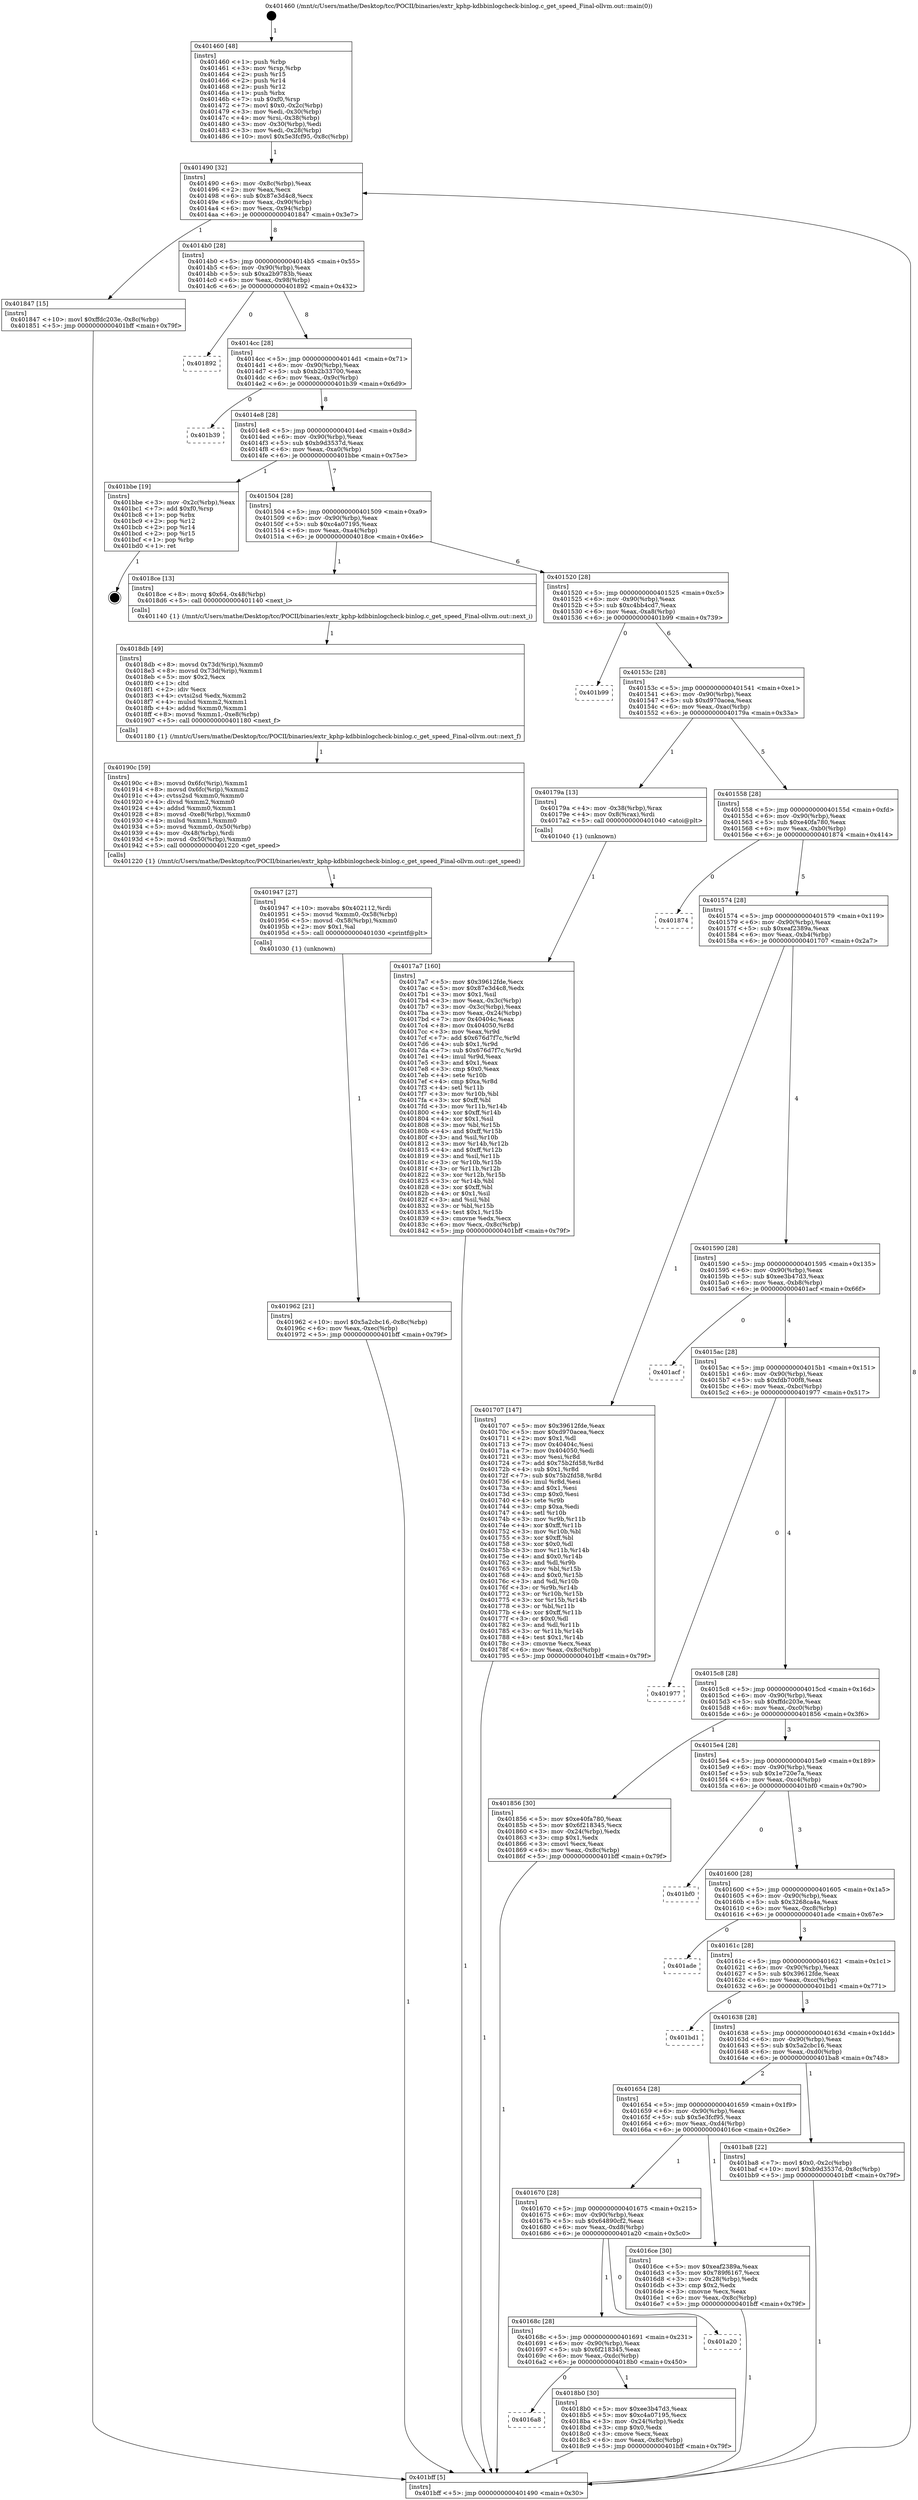 digraph "0x401460" {
  label = "0x401460 (/mnt/c/Users/mathe/Desktop/tcc/POCII/binaries/extr_kphp-kdbbinlogcheck-binlog.c_get_speed_Final-ollvm.out::main(0))"
  labelloc = "t"
  node[shape=record]

  Entry [label="",width=0.3,height=0.3,shape=circle,fillcolor=black,style=filled]
  "0x401490" [label="{
     0x401490 [32]\l
     | [instrs]\l
     &nbsp;&nbsp;0x401490 \<+6\>: mov -0x8c(%rbp),%eax\l
     &nbsp;&nbsp;0x401496 \<+2\>: mov %eax,%ecx\l
     &nbsp;&nbsp;0x401498 \<+6\>: sub $0x87e3d4c8,%ecx\l
     &nbsp;&nbsp;0x40149e \<+6\>: mov %eax,-0x90(%rbp)\l
     &nbsp;&nbsp;0x4014a4 \<+6\>: mov %ecx,-0x94(%rbp)\l
     &nbsp;&nbsp;0x4014aa \<+6\>: je 0000000000401847 \<main+0x3e7\>\l
  }"]
  "0x401847" [label="{
     0x401847 [15]\l
     | [instrs]\l
     &nbsp;&nbsp;0x401847 \<+10\>: movl $0xffdc203e,-0x8c(%rbp)\l
     &nbsp;&nbsp;0x401851 \<+5\>: jmp 0000000000401bff \<main+0x79f\>\l
  }"]
  "0x4014b0" [label="{
     0x4014b0 [28]\l
     | [instrs]\l
     &nbsp;&nbsp;0x4014b0 \<+5\>: jmp 00000000004014b5 \<main+0x55\>\l
     &nbsp;&nbsp;0x4014b5 \<+6\>: mov -0x90(%rbp),%eax\l
     &nbsp;&nbsp;0x4014bb \<+5\>: sub $0xa2b9783b,%eax\l
     &nbsp;&nbsp;0x4014c0 \<+6\>: mov %eax,-0x98(%rbp)\l
     &nbsp;&nbsp;0x4014c6 \<+6\>: je 0000000000401892 \<main+0x432\>\l
  }"]
  Exit [label="",width=0.3,height=0.3,shape=circle,fillcolor=black,style=filled,peripheries=2]
  "0x401892" [label="{
     0x401892\l
  }", style=dashed]
  "0x4014cc" [label="{
     0x4014cc [28]\l
     | [instrs]\l
     &nbsp;&nbsp;0x4014cc \<+5\>: jmp 00000000004014d1 \<main+0x71\>\l
     &nbsp;&nbsp;0x4014d1 \<+6\>: mov -0x90(%rbp),%eax\l
     &nbsp;&nbsp;0x4014d7 \<+5\>: sub $0xb2b33700,%eax\l
     &nbsp;&nbsp;0x4014dc \<+6\>: mov %eax,-0x9c(%rbp)\l
     &nbsp;&nbsp;0x4014e2 \<+6\>: je 0000000000401b39 \<main+0x6d9\>\l
  }"]
  "0x401962" [label="{
     0x401962 [21]\l
     | [instrs]\l
     &nbsp;&nbsp;0x401962 \<+10\>: movl $0x5a2cbc16,-0x8c(%rbp)\l
     &nbsp;&nbsp;0x40196c \<+6\>: mov %eax,-0xec(%rbp)\l
     &nbsp;&nbsp;0x401972 \<+5\>: jmp 0000000000401bff \<main+0x79f\>\l
  }"]
  "0x401b39" [label="{
     0x401b39\l
  }", style=dashed]
  "0x4014e8" [label="{
     0x4014e8 [28]\l
     | [instrs]\l
     &nbsp;&nbsp;0x4014e8 \<+5\>: jmp 00000000004014ed \<main+0x8d\>\l
     &nbsp;&nbsp;0x4014ed \<+6\>: mov -0x90(%rbp),%eax\l
     &nbsp;&nbsp;0x4014f3 \<+5\>: sub $0xb9d3537d,%eax\l
     &nbsp;&nbsp;0x4014f8 \<+6\>: mov %eax,-0xa0(%rbp)\l
     &nbsp;&nbsp;0x4014fe \<+6\>: je 0000000000401bbe \<main+0x75e\>\l
  }"]
  "0x401947" [label="{
     0x401947 [27]\l
     | [instrs]\l
     &nbsp;&nbsp;0x401947 \<+10\>: movabs $0x402112,%rdi\l
     &nbsp;&nbsp;0x401951 \<+5\>: movsd %xmm0,-0x58(%rbp)\l
     &nbsp;&nbsp;0x401956 \<+5\>: movsd -0x58(%rbp),%xmm0\l
     &nbsp;&nbsp;0x40195b \<+2\>: mov $0x1,%al\l
     &nbsp;&nbsp;0x40195d \<+5\>: call 0000000000401030 \<printf@plt\>\l
     | [calls]\l
     &nbsp;&nbsp;0x401030 \{1\} (unknown)\l
  }"]
  "0x401bbe" [label="{
     0x401bbe [19]\l
     | [instrs]\l
     &nbsp;&nbsp;0x401bbe \<+3\>: mov -0x2c(%rbp),%eax\l
     &nbsp;&nbsp;0x401bc1 \<+7\>: add $0xf0,%rsp\l
     &nbsp;&nbsp;0x401bc8 \<+1\>: pop %rbx\l
     &nbsp;&nbsp;0x401bc9 \<+2\>: pop %r12\l
     &nbsp;&nbsp;0x401bcb \<+2\>: pop %r14\l
     &nbsp;&nbsp;0x401bcd \<+2\>: pop %r15\l
     &nbsp;&nbsp;0x401bcf \<+1\>: pop %rbp\l
     &nbsp;&nbsp;0x401bd0 \<+1\>: ret\l
  }"]
  "0x401504" [label="{
     0x401504 [28]\l
     | [instrs]\l
     &nbsp;&nbsp;0x401504 \<+5\>: jmp 0000000000401509 \<main+0xa9\>\l
     &nbsp;&nbsp;0x401509 \<+6\>: mov -0x90(%rbp),%eax\l
     &nbsp;&nbsp;0x40150f \<+5\>: sub $0xc4a07195,%eax\l
     &nbsp;&nbsp;0x401514 \<+6\>: mov %eax,-0xa4(%rbp)\l
     &nbsp;&nbsp;0x40151a \<+6\>: je 00000000004018ce \<main+0x46e\>\l
  }"]
  "0x40190c" [label="{
     0x40190c [59]\l
     | [instrs]\l
     &nbsp;&nbsp;0x40190c \<+8\>: movsd 0x6fc(%rip),%xmm1\l
     &nbsp;&nbsp;0x401914 \<+8\>: movsd 0x6fc(%rip),%xmm2\l
     &nbsp;&nbsp;0x40191c \<+4\>: cvtss2sd %xmm0,%xmm0\l
     &nbsp;&nbsp;0x401920 \<+4\>: divsd %xmm2,%xmm0\l
     &nbsp;&nbsp;0x401924 \<+4\>: addsd %xmm0,%xmm1\l
     &nbsp;&nbsp;0x401928 \<+8\>: movsd -0xe8(%rbp),%xmm0\l
     &nbsp;&nbsp;0x401930 \<+4\>: mulsd %xmm1,%xmm0\l
     &nbsp;&nbsp;0x401934 \<+5\>: movsd %xmm0,-0x50(%rbp)\l
     &nbsp;&nbsp;0x401939 \<+4\>: mov -0x48(%rbp),%rdi\l
     &nbsp;&nbsp;0x40193d \<+5\>: movsd -0x50(%rbp),%xmm0\l
     &nbsp;&nbsp;0x401942 \<+5\>: call 0000000000401220 \<get_speed\>\l
     | [calls]\l
     &nbsp;&nbsp;0x401220 \{1\} (/mnt/c/Users/mathe/Desktop/tcc/POCII/binaries/extr_kphp-kdbbinlogcheck-binlog.c_get_speed_Final-ollvm.out::get_speed)\l
  }"]
  "0x4018ce" [label="{
     0x4018ce [13]\l
     | [instrs]\l
     &nbsp;&nbsp;0x4018ce \<+8\>: movq $0x64,-0x48(%rbp)\l
     &nbsp;&nbsp;0x4018d6 \<+5\>: call 0000000000401140 \<next_i\>\l
     | [calls]\l
     &nbsp;&nbsp;0x401140 \{1\} (/mnt/c/Users/mathe/Desktop/tcc/POCII/binaries/extr_kphp-kdbbinlogcheck-binlog.c_get_speed_Final-ollvm.out::next_i)\l
  }"]
  "0x401520" [label="{
     0x401520 [28]\l
     | [instrs]\l
     &nbsp;&nbsp;0x401520 \<+5\>: jmp 0000000000401525 \<main+0xc5\>\l
     &nbsp;&nbsp;0x401525 \<+6\>: mov -0x90(%rbp),%eax\l
     &nbsp;&nbsp;0x40152b \<+5\>: sub $0xc4bb4cd7,%eax\l
     &nbsp;&nbsp;0x401530 \<+6\>: mov %eax,-0xa8(%rbp)\l
     &nbsp;&nbsp;0x401536 \<+6\>: je 0000000000401b99 \<main+0x739\>\l
  }"]
  "0x4018db" [label="{
     0x4018db [49]\l
     | [instrs]\l
     &nbsp;&nbsp;0x4018db \<+8\>: movsd 0x73d(%rip),%xmm0\l
     &nbsp;&nbsp;0x4018e3 \<+8\>: movsd 0x73d(%rip),%xmm1\l
     &nbsp;&nbsp;0x4018eb \<+5\>: mov $0x2,%ecx\l
     &nbsp;&nbsp;0x4018f0 \<+1\>: cltd\l
     &nbsp;&nbsp;0x4018f1 \<+2\>: idiv %ecx\l
     &nbsp;&nbsp;0x4018f3 \<+4\>: cvtsi2sd %edx,%xmm2\l
     &nbsp;&nbsp;0x4018f7 \<+4\>: mulsd %xmm2,%xmm1\l
     &nbsp;&nbsp;0x4018fb \<+4\>: addsd %xmm0,%xmm1\l
     &nbsp;&nbsp;0x4018ff \<+8\>: movsd %xmm1,-0xe8(%rbp)\l
     &nbsp;&nbsp;0x401907 \<+5\>: call 0000000000401180 \<next_f\>\l
     | [calls]\l
     &nbsp;&nbsp;0x401180 \{1\} (/mnt/c/Users/mathe/Desktop/tcc/POCII/binaries/extr_kphp-kdbbinlogcheck-binlog.c_get_speed_Final-ollvm.out::next_f)\l
  }"]
  "0x401b99" [label="{
     0x401b99\l
  }", style=dashed]
  "0x40153c" [label="{
     0x40153c [28]\l
     | [instrs]\l
     &nbsp;&nbsp;0x40153c \<+5\>: jmp 0000000000401541 \<main+0xe1\>\l
     &nbsp;&nbsp;0x401541 \<+6\>: mov -0x90(%rbp),%eax\l
     &nbsp;&nbsp;0x401547 \<+5\>: sub $0xd970acea,%eax\l
     &nbsp;&nbsp;0x40154c \<+6\>: mov %eax,-0xac(%rbp)\l
     &nbsp;&nbsp;0x401552 \<+6\>: je 000000000040179a \<main+0x33a\>\l
  }"]
  "0x4016a8" [label="{
     0x4016a8\l
  }", style=dashed]
  "0x40179a" [label="{
     0x40179a [13]\l
     | [instrs]\l
     &nbsp;&nbsp;0x40179a \<+4\>: mov -0x38(%rbp),%rax\l
     &nbsp;&nbsp;0x40179e \<+4\>: mov 0x8(%rax),%rdi\l
     &nbsp;&nbsp;0x4017a2 \<+5\>: call 0000000000401040 \<atoi@plt\>\l
     | [calls]\l
     &nbsp;&nbsp;0x401040 \{1\} (unknown)\l
  }"]
  "0x401558" [label="{
     0x401558 [28]\l
     | [instrs]\l
     &nbsp;&nbsp;0x401558 \<+5\>: jmp 000000000040155d \<main+0xfd\>\l
     &nbsp;&nbsp;0x40155d \<+6\>: mov -0x90(%rbp),%eax\l
     &nbsp;&nbsp;0x401563 \<+5\>: sub $0xe40fa780,%eax\l
     &nbsp;&nbsp;0x401568 \<+6\>: mov %eax,-0xb0(%rbp)\l
     &nbsp;&nbsp;0x40156e \<+6\>: je 0000000000401874 \<main+0x414\>\l
  }"]
  "0x4018b0" [label="{
     0x4018b0 [30]\l
     | [instrs]\l
     &nbsp;&nbsp;0x4018b0 \<+5\>: mov $0xee3b47d3,%eax\l
     &nbsp;&nbsp;0x4018b5 \<+5\>: mov $0xc4a07195,%ecx\l
     &nbsp;&nbsp;0x4018ba \<+3\>: mov -0x24(%rbp),%edx\l
     &nbsp;&nbsp;0x4018bd \<+3\>: cmp $0x0,%edx\l
     &nbsp;&nbsp;0x4018c0 \<+3\>: cmove %ecx,%eax\l
     &nbsp;&nbsp;0x4018c3 \<+6\>: mov %eax,-0x8c(%rbp)\l
     &nbsp;&nbsp;0x4018c9 \<+5\>: jmp 0000000000401bff \<main+0x79f\>\l
  }"]
  "0x401874" [label="{
     0x401874\l
  }", style=dashed]
  "0x401574" [label="{
     0x401574 [28]\l
     | [instrs]\l
     &nbsp;&nbsp;0x401574 \<+5\>: jmp 0000000000401579 \<main+0x119\>\l
     &nbsp;&nbsp;0x401579 \<+6\>: mov -0x90(%rbp),%eax\l
     &nbsp;&nbsp;0x40157f \<+5\>: sub $0xeaf2389a,%eax\l
     &nbsp;&nbsp;0x401584 \<+6\>: mov %eax,-0xb4(%rbp)\l
     &nbsp;&nbsp;0x40158a \<+6\>: je 0000000000401707 \<main+0x2a7\>\l
  }"]
  "0x40168c" [label="{
     0x40168c [28]\l
     | [instrs]\l
     &nbsp;&nbsp;0x40168c \<+5\>: jmp 0000000000401691 \<main+0x231\>\l
     &nbsp;&nbsp;0x401691 \<+6\>: mov -0x90(%rbp),%eax\l
     &nbsp;&nbsp;0x401697 \<+5\>: sub $0x6f218345,%eax\l
     &nbsp;&nbsp;0x40169c \<+6\>: mov %eax,-0xdc(%rbp)\l
     &nbsp;&nbsp;0x4016a2 \<+6\>: je 00000000004018b0 \<main+0x450\>\l
  }"]
  "0x401707" [label="{
     0x401707 [147]\l
     | [instrs]\l
     &nbsp;&nbsp;0x401707 \<+5\>: mov $0x39612fde,%eax\l
     &nbsp;&nbsp;0x40170c \<+5\>: mov $0xd970acea,%ecx\l
     &nbsp;&nbsp;0x401711 \<+2\>: mov $0x1,%dl\l
     &nbsp;&nbsp;0x401713 \<+7\>: mov 0x40404c,%esi\l
     &nbsp;&nbsp;0x40171a \<+7\>: mov 0x404050,%edi\l
     &nbsp;&nbsp;0x401721 \<+3\>: mov %esi,%r8d\l
     &nbsp;&nbsp;0x401724 \<+7\>: add $0x75b2fd58,%r8d\l
     &nbsp;&nbsp;0x40172b \<+4\>: sub $0x1,%r8d\l
     &nbsp;&nbsp;0x40172f \<+7\>: sub $0x75b2fd58,%r8d\l
     &nbsp;&nbsp;0x401736 \<+4\>: imul %r8d,%esi\l
     &nbsp;&nbsp;0x40173a \<+3\>: and $0x1,%esi\l
     &nbsp;&nbsp;0x40173d \<+3\>: cmp $0x0,%esi\l
     &nbsp;&nbsp;0x401740 \<+4\>: sete %r9b\l
     &nbsp;&nbsp;0x401744 \<+3\>: cmp $0xa,%edi\l
     &nbsp;&nbsp;0x401747 \<+4\>: setl %r10b\l
     &nbsp;&nbsp;0x40174b \<+3\>: mov %r9b,%r11b\l
     &nbsp;&nbsp;0x40174e \<+4\>: xor $0xff,%r11b\l
     &nbsp;&nbsp;0x401752 \<+3\>: mov %r10b,%bl\l
     &nbsp;&nbsp;0x401755 \<+3\>: xor $0xff,%bl\l
     &nbsp;&nbsp;0x401758 \<+3\>: xor $0x0,%dl\l
     &nbsp;&nbsp;0x40175b \<+3\>: mov %r11b,%r14b\l
     &nbsp;&nbsp;0x40175e \<+4\>: and $0x0,%r14b\l
     &nbsp;&nbsp;0x401762 \<+3\>: and %dl,%r9b\l
     &nbsp;&nbsp;0x401765 \<+3\>: mov %bl,%r15b\l
     &nbsp;&nbsp;0x401768 \<+4\>: and $0x0,%r15b\l
     &nbsp;&nbsp;0x40176c \<+3\>: and %dl,%r10b\l
     &nbsp;&nbsp;0x40176f \<+3\>: or %r9b,%r14b\l
     &nbsp;&nbsp;0x401772 \<+3\>: or %r10b,%r15b\l
     &nbsp;&nbsp;0x401775 \<+3\>: xor %r15b,%r14b\l
     &nbsp;&nbsp;0x401778 \<+3\>: or %bl,%r11b\l
     &nbsp;&nbsp;0x40177b \<+4\>: xor $0xff,%r11b\l
     &nbsp;&nbsp;0x40177f \<+3\>: or $0x0,%dl\l
     &nbsp;&nbsp;0x401782 \<+3\>: and %dl,%r11b\l
     &nbsp;&nbsp;0x401785 \<+3\>: or %r11b,%r14b\l
     &nbsp;&nbsp;0x401788 \<+4\>: test $0x1,%r14b\l
     &nbsp;&nbsp;0x40178c \<+3\>: cmovne %ecx,%eax\l
     &nbsp;&nbsp;0x40178f \<+6\>: mov %eax,-0x8c(%rbp)\l
     &nbsp;&nbsp;0x401795 \<+5\>: jmp 0000000000401bff \<main+0x79f\>\l
  }"]
  "0x401590" [label="{
     0x401590 [28]\l
     | [instrs]\l
     &nbsp;&nbsp;0x401590 \<+5\>: jmp 0000000000401595 \<main+0x135\>\l
     &nbsp;&nbsp;0x401595 \<+6\>: mov -0x90(%rbp),%eax\l
     &nbsp;&nbsp;0x40159b \<+5\>: sub $0xee3b47d3,%eax\l
     &nbsp;&nbsp;0x4015a0 \<+6\>: mov %eax,-0xb8(%rbp)\l
     &nbsp;&nbsp;0x4015a6 \<+6\>: je 0000000000401acf \<main+0x66f\>\l
  }"]
  "0x401a20" [label="{
     0x401a20\l
  }", style=dashed]
  "0x401acf" [label="{
     0x401acf\l
  }", style=dashed]
  "0x4015ac" [label="{
     0x4015ac [28]\l
     | [instrs]\l
     &nbsp;&nbsp;0x4015ac \<+5\>: jmp 00000000004015b1 \<main+0x151\>\l
     &nbsp;&nbsp;0x4015b1 \<+6\>: mov -0x90(%rbp),%eax\l
     &nbsp;&nbsp;0x4015b7 \<+5\>: sub $0xfdb700f8,%eax\l
     &nbsp;&nbsp;0x4015bc \<+6\>: mov %eax,-0xbc(%rbp)\l
     &nbsp;&nbsp;0x4015c2 \<+6\>: je 0000000000401977 \<main+0x517\>\l
  }"]
  "0x4017a7" [label="{
     0x4017a7 [160]\l
     | [instrs]\l
     &nbsp;&nbsp;0x4017a7 \<+5\>: mov $0x39612fde,%ecx\l
     &nbsp;&nbsp;0x4017ac \<+5\>: mov $0x87e3d4c8,%edx\l
     &nbsp;&nbsp;0x4017b1 \<+3\>: mov $0x1,%sil\l
     &nbsp;&nbsp;0x4017b4 \<+3\>: mov %eax,-0x3c(%rbp)\l
     &nbsp;&nbsp;0x4017b7 \<+3\>: mov -0x3c(%rbp),%eax\l
     &nbsp;&nbsp;0x4017ba \<+3\>: mov %eax,-0x24(%rbp)\l
     &nbsp;&nbsp;0x4017bd \<+7\>: mov 0x40404c,%eax\l
     &nbsp;&nbsp;0x4017c4 \<+8\>: mov 0x404050,%r8d\l
     &nbsp;&nbsp;0x4017cc \<+3\>: mov %eax,%r9d\l
     &nbsp;&nbsp;0x4017cf \<+7\>: add $0x676d7f7c,%r9d\l
     &nbsp;&nbsp;0x4017d6 \<+4\>: sub $0x1,%r9d\l
     &nbsp;&nbsp;0x4017da \<+7\>: sub $0x676d7f7c,%r9d\l
     &nbsp;&nbsp;0x4017e1 \<+4\>: imul %r9d,%eax\l
     &nbsp;&nbsp;0x4017e5 \<+3\>: and $0x1,%eax\l
     &nbsp;&nbsp;0x4017e8 \<+3\>: cmp $0x0,%eax\l
     &nbsp;&nbsp;0x4017eb \<+4\>: sete %r10b\l
     &nbsp;&nbsp;0x4017ef \<+4\>: cmp $0xa,%r8d\l
     &nbsp;&nbsp;0x4017f3 \<+4\>: setl %r11b\l
     &nbsp;&nbsp;0x4017f7 \<+3\>: mov %r10b,%bl\l
     &nbsp;&nbsp;0x4017fa \<+3\>: xor $0xff,%bl\l
     &nbsp;&nbsp;0x4017fd \<+3\>: mov %r11b,%r14b\l
     &nbsp;&nbsp;0x401800 \<+4\>: xor $0xff,%r14b\l
     &nbsp;&nbsp;0x401804 \<+4\>: xor $0x1,%sil\l
     &nbsp;&nbsp;0x401808 \<+3\>: mov %bl,%r15b\l
     &nbsp;&nbsp;0x40180b \<+4\>: and $0xff,%r15b\l
     &nbsp;&nbsp;0x40180f \<+3\>: and %sil,%r10b\l
     &nbsp;&nbsp;0x401812 \<+3\>: mov %r14b,%r12b\l
     &nbsp;&nbsp;0x401815 \<+4\>: and $0xff,%r12b\l
     &nbsp;&nbsp;0x401819 \<+3\>: and %sil,%r11b\l
     &nbsp;&nbsp;0x40181c \<+3\>: or %r10b,%r15b\l
     &nbsp;&nbsp;0x40181f \<+3\>: or %r11b,%r12b\l
     &nbsp;&nbsp;0x401822 \<+3\>: xor %r12b,%r15b\l
     &nbsp;&nbsp;0x401825 \<+3\>: or %r14b,%bl\l
     &nbsp;&nbsp;0x401828 \<+3\>: xor $0xff,%bl\l
     &nbsp;&nbsp;0x40182b \<+4\>: or $0x1,%sil\l
     &nbsp;&nbsp;0x40182f \<+3\>: and %sil,%bl\l
     &nbsp;&nbsp;0x401832 \<+3\>: or %bl,%r15b\l
     &nbsp;&nbsp;0x401835 \<+4\>: test $0x1,%r15b\l
     &nbsp;&nbsp;0x401839 \<+3\>: cmovne %edx,%ecx\l
     &nbsp;&nbsp;0x40183c \<+6\>: mov %ecx,-0x8c(%rbp)\l
     &nbsp;&nbsp;0x401842 \<+5\>: jmp 0000000000401bff \<main+0x79f\>\l
  }"]
  "0x401977" [label="{
     0x401977\l
  }", style=dashed]
  "0x4015c8" [label="{
     0x4015c8 [28]\l
     | [instrs]\l
     &nbsp;&nbsp;0x4015c8 \<+5\>: jmp 00000000004015cd \<main+0x16d\>\l
     &nbsp;&nbsp;0x4015cd \<+6\>: mov -0x90(%rbp),%eax\l
     &nbsp;&nbsp;0x4015d3 \<+5\>: sub $0xffdc203e,%eax\l
     &nbsp;&nbsp;0x4015d8 \<+6\>: mov %eax,-0xc0(%rbp)\l
     &nbsp;&nbsp;0x4015de \<+6\>: je 0000000000401856 \<main+0x3f6\>\l
  }"]
  "0x401460" [label="{
     0x401460 [48]\l
     | [instrs]\l
     &nbsp;&nbsp;0x401460 \<+1\>: push %rbp\l
     &nbsp;&nbsp;0x401461 \<+3\>: mov %rsp,%rbp\l
     &nbsp;&nbsp;0x401464 \<+2\>: push %r15\l
     &nbsp;&nbsp;0x401466 \<+2\>: push %r14\l
     &nbsp;&nbsp;0x401468 \<+2\>: push %r12\l
     &nbsp;&nbsp;0x40146a \<+1\>: push %rbx\l
     &nbsp;&nbsp;0x40146b \<+7\>: sub $0xf0,%rsp\l
     &nbsp;&nbsp;0x401472 \<+7\>: movl $0x0,-0x2c(%rbp)\l
     &nbsp;&nbsp;0x401479 \<+3\>: mov %edi,-0x30(%rbp)\l
     &nbsp;&nbsp;0x40147c \<+4\>: mov %rsi,-0x38(%rbp)\l
     &nbsp;&nbsp;0x401480 \<+3\>: mov -0x30(%rbp),%edi\l
     &nbsp;&nbsp;0x401483 \<+3\>: mov %edi,-0x28(%rbp)\l
     &nbsp;&nbsp;0x401486 \<+10\>: movl $0x5e3fcf95,-0x8c(%rbp)\l
  }"]
  "0x401856" [label="{
     0x401856 [30]\l
     | [instrs]\l
     &nbsp;&nbsp;0x401856 \<+5\>: mov $0xe40fa780,%eax\l
     &nbsp;&nbsp;0x40185b \<+5\>: mov $0x6f218345,%ecx\l
     &nbsp;&nbsp;0x401860 \<+3\>: mov -0x24(%rbp),%edx\l
     &nbsp;&nbsp;0x401863 \<+3\>: cmp $0x1,%edx\l
     &nbsp;&nbsp;0x401866 \<+3\>: cmovl %ecx,%eax\l
     &nbsp;&nbsp;0x401869 \<+6\>: mov %eax,-0x8c(%rbp)\l
     &nbsp;&nbsp;0x40186f \<+5\>: jmp 0000000000401bff \<main+0x79f\>\l
  }"]
  "0x4015e4" [label="{
     0x4015e4 [28]\l
     | [instrs]\l
     &nbsp;&nbsp;0x4015e4 \<+5\>: jmp 00000000004015e9 \<main+0x189\>\l
     &nbsp;&nbsp;0x4015e9 \<+6\>: mov -0x90(%rbp),%eax\l
     &nbsp;&nbsp;0x4015ef \<+5\>: sub $0x1e720e7a,%eax\l
     &nbsp;&nbsp;0x4015f4 \<+6\>: mov %eax,-0xc4(%rbp)\l
     &nbsp;&nbsp;0x4015fa \<+6\>: je 0000000000401bf0 \<main+0x790\>\l
  }"]
  "0x401bff" [label="{
     0x401bff [5]\l
     | [instrs]\l
     &nbsp;&nbsp;0x401bff \<+5\>: jmp 0000000000401490 \<main+0x30\>\l
  }"]
  "0x401bf0" [label="{
     0x401bf0\l
  }", style=dashed]
  "0x401600" [label="{
     0x401600 [28]\l
     | [instrs]\l
     &nbsp;&nbsp;0x401600 \<+5\>: jmp 0000000000401605 \<main+0x1a5\>\l
     &nbsp;&nbsp;0x401605 \<+6\>: mov -0x90(%rbp),%eax\l
     &nbsp;&nbsp;0x40160b \<+5\>: sub $0x3268ca4a,%eax\l
     &nbsp;&nbsp;0x401610 \<+6\>: mov %eax,-0xc8(%rbp)\l
     &nbsp;&nbsp;0x401616 \<+6\>: je 0000000000401ade \<main+0x67e\>\l
  }"]
  "0x401670" [label="{
     0x401670 [28]\l
     | [instrs]\l
     &nbsp;&nbsp;0x401670 \<+5\>: jmp 0000000000401675 \<main+0x215\>\l
     &nbsp;&nbsp;0x401675 \<+6\>: mov -0x90(%rbp),%eax\l
     &nbsp;&nbsp;0x40167b \<+5\>: sub $0x64890cf2,%eax\l
     &nbsp;&nbsp;0x401680 \<+6\>: mov %eax,-0xd8(%rbp)\l
     &nbsp;&nbsp;0x401686 \<+6\>: je 0000000000401a20 \<main+0x5c0\>\l
  }"]
  "0x401ade" [label="{
     0x401ade\l
  }", style=dashed]
  "0x40161c" [label="{
     0x40161c [28]\l
     | [instrs]\l
     &nbsp;&nbsp;0x40161c \<+5\>: jmp 0000000000401621 \<main+0x1c1\>\l
     &nbsp;&nbsp;0x401621 \<+6\>: mov -0x90(%rbp),%eax\l
     &nbsp;&nbsp;0x401627 \<+5\>: sub $0x39612fde,%eax\l
     &nbsp;&nbsp;0x40162c \<+6\>: mov %eax,-0xcc(%rbp)\l
     &nbsp;&nbsp;0x401632 \<+6\>: je 0000000000401bd1 \<main+0x771\>\l
  }"]
  "0x4016ce" [label="{
     0x4016ce [30]\l
     | [instrs]\l
     &nbsp;&nbsp;0x4016ce \<+5\>: mov $0xeaf2389a,%eax\l
     &nbsp;&nbsp;0x4016d3 \<+5\>: mov $0x789f6167,%ecx\l
     &nbsp;&nbsp;0x4016d8 \<+3\>: mov -0x28(%rbp),%edx\l
     &nbsp;&nbsp;0x4016db \<+3\>: cmp $0x2,%edx\l
     &nbsp;&nbsp;0x4016de \<+3\>: cmovne %ecx,%eax\l
     &nbsp;&nbsp;0x4016e1 \<+6\>: mov %eax,-0x8c(%rbp)\l
     &nbsp;&nbsp;0x4016e7 \<+5\>: jmp 0000000000401bff \<main+0x79f\>\l
  }"]
  "0x401bd1" [label="{
     0x401bd1\l
  }", style=dashed]
  "0x401638" [label="{
     0x401638 [28]\l
     | [instrs]\l
     &nbsp;&nbsp;0x401638 \<+5\>: jmp 000000000040163d \<main+0x1dd\>\l
     &nbsp;&nbsp;0x40163d \<+6\>: mov -0x90(%rbp),%eax\l
     &nbsp;&nbsp;0x401643 \<+5\>: sub $0x5a2cbc16,%eax\l
     &nbsp;&nbsp;0x401648 \<+6\>: mov %eax,-0xd0(%rbp)\l
     &nbsp;&nbsp;0x40164e \<+6\>: je 0000000000401ba8 \<main+0x748\>\l
  }"]
  "0x401654" [label="{
     0x401654 [28]\l
     | [instrs]\l
     &nbsp;&nbsp;0x401654 \<+5\>: jmp 0000000000401659 \<main+0x1f9\>\l
     &nbsp;&nbsp;0x401659 \<+6\>: mov -0x90(%rbp),%eax\l
     &nbsp;&nbsp;0x40165f \<+5\>: sub $0x5e3fcf95,%eax\l
     &nbsp;&nbsp;0x401664 \<+6\>: mov %eax,-0xd4(%rbp)\l
     &nbsp;&nbsp;0x40166a \<+6\>: je 00000000004016ce \<main+0x26e\>\l
  }"]
  "0x401ba8" [label="{
     0x401ba8 [22]\l
     | [instrs]\l
     &nbsp;&nbsp;0x401ba8 \<+7\>: movl $0x0,-0x2c(%rbp)\l
     &nbsp;&nbsp;0x401baf \<+10\>: movl $0xb9d3537d,-0x8c(%rbp)\l
     &nbsp;&nbsp;0x401bb9 \<+5\>: jmp 0000000000401bff \<main+0x79f\>\l
  }"]
  Entry -> "0x401460" [label=" 1"]
  "0x401490" -> "0x401847" [label=" 1"]
  "0x401490" -> "0x4014b0" [label=" 8"]
  "0x401bbe" -> Exit [label=" 1"]
  "0x4014b0" -> "0x401892" [label=" 0"]
  "0x4014b0" -> "0x4014cc" [label=" 8"]
  "0x401ba8" -> "0x401bff" [label=" 1"]
  "0x4014cc" -> "0x401b39" [label=" 0"]
  "0x4014cc" -> "0x4014e8" [label=" 8"]
  "0x401962" -> "0x401bff" [label=" 1"]
  "0x4014e8" -> "0x401bbe" [label=" 1"]
  "0x4014e8" -> "0x401504" [label=" 7"]
  "0x401947" -> "0x401962" [label=" 1"]
  "0x401504" -> "0x4018ce" [label=" 1"]
  "0x401504" -> "0x401520" [label=" 6"]
  "0x40190c" -> "0x401947" [label=" 1"]
  "0x401520" -> "0x401b99" [label=" 0"]
  "0x401520" -> "0x40153c" [label=" 6"]
  "0x4018db" -> "0x40190c" [label=" 1"]
  "0x40153c" -> "0x40179a" [label=" 1"]
  "0x40153c" -> "0x401558" [label=" 5"]
  "0x4018ce" -> "0x4018db" [label=" 1"]
  "0x401558" -> "0x401874" [label=" 0"]
  "0x401558" -> "0x401574" [label=" 5"]
  "0x4018b0" -> "0x401bff" [label=" 1"]
  "0x401574" -> "0x401707" [label=" 1"]
  "0x401574" -> "0x401590" [label=" 4"]
  "0x40168c" -> "0x4018b0" [label=" 1"]
  "0x401590" -> "0x401acf" [label=" 0"]
  "0x401590" -> "0x4015ac" [label=" 4"]
  "0x40168c" -> "0x4016a8" [label=" 0"]
  "0x4015ac" -> "0x401977" [label=" 0"]
  "0x4015ac" -> "0x4015c8" [label=" 4"]
  "0x401670" -> "0x401a20" [label=" 0"]
  "0x4015c8" -> "0x401856" [label=" 1"]
  "0x4015c8" -> "0x4015e4" [label=" 3"]
  "0x401670" -> "0x40168c" [label=" 1"]
  "0x4015e4" -> "0x401bf0" [label=" 0"]
  "0x4015e4" -> "0x401600" [label=" 3"]
  "0x401856" -> "0x401bff" [label=" 1"]
  "0x401600" -> "0x401ade" [label=" 0"]
  "0x401600" -> "0x40161c" [label=" 3"]
  "0x401847" -> "0x401bff" [label=" 1"]
  "0x40161c" -> "0x401bd1" [label=" 0"]
  "0x40161c" -> "0x401638" [label=" 3"]
  "0x4017a7" -> "0x401bff" [label=" 1"]
  "0x401638" -> "0x401ba8" [label=" 1"]
  "0x401638" -> "0x401654" [label=" 2"]
  "0x40179a" -> "0x4017a7" [label=" 1"]
  "0x401654" -> "0x4016ce" [label=" 1"]
  "0x401654" -> "0x401670" [label=" 1"]
  "0x4016ce" -> "0x401bff" [label=" 1"]
  "0x401460" -> "0x401490" [label=" 1"]
  "0x401bff" -> "0x401490" [label=" 8"]
  "0x401707" -> "0x401bff" [label=" 1"]
}
